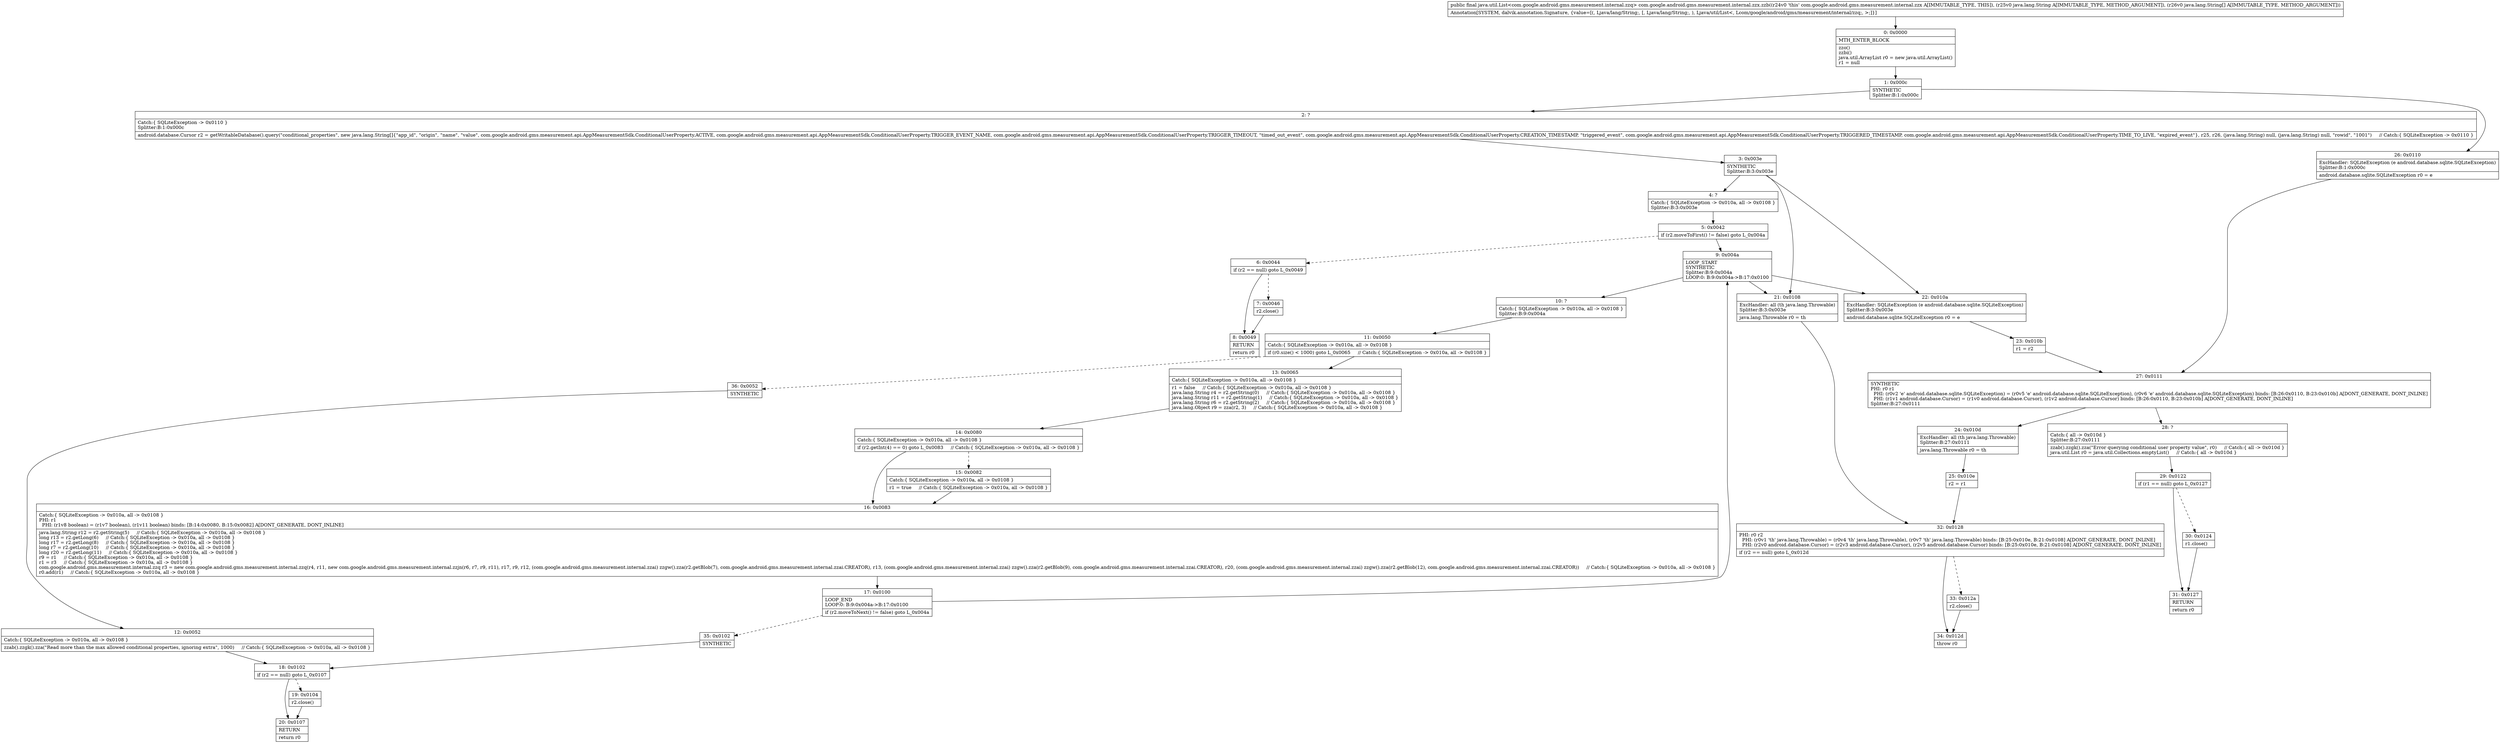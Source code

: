 digraph "CFG forcom.google.android.gms.measurement.internal.zzx.zzb(Ljava\/lang\/String;[Ljava\/lang\/String;)Ljava\/util\/List;" {
Node_0 [shape=record,label="{0\:\ 0x0000|MTH_ENTER_BLOCK\l|zzo()\lzzbi()\ljava.util.ArrayList r0 = new java.util.ArrayList()\lr1 = null\l}"];
Node_1 [shape=record,label="{1\:\ 0x000c|SYNTHETIC\lSplitter:B:1:0x000c\l}"];
Node_2 [shape=record,label="{2\:\ ?|Catch:\{ SQLiteException \-\> 0x0110 \}\lSplitter:B:1:0x000c\l|android.database.Cursor r2 = getWritableDatabase().query(\"conditional_properties\", new java.lang.String[]\{\"app_id\", \"origin\", \"name\", \"value\", com.google.android.gms.measurement.api.AppMeasurementSdk.ConditionalUserProperty.ACTIVE, com.google.android.gms.measurement.api.AppMeasurementSdk.ConditionalUserProperty.TRIGGER_EVENT_NAME, com.google.android.gms.measurement.api.AppMeasurementSdk.ConditionalUserProperty.TRIGGER_TIMEOUT, \"timed_out_event\", com.google.android.gms.measurement.api.AppMeasurementSdk.ConditionalUserProperty.CREATION_TIMESTAMP, \"triggered_event\", com.google.android.gms.measurement.api.AppMeasurementSdk.ConditionalUserProperty.TRIGGERED_TIMESTAMP, com.google.android.gms.measurement.api.AppMeasurementSdk.ConditionalUserProperty.TIME_TO_LIVE, \"expired_event\"\}, r25, r26, (java.lang.String) null, (java.lang.String) null, \"rowid\", \"1001\")     \/\/ Catch:\{ SQLiteException \-\> 0x0110 \}\l}"];
Node_3 [shape=record,label="{3\:\ 0x003e|SYNTHETIC\lSplitter:B:3:0x003e\l}"];
Node_4 [shape=record,label="{4\:\ ?|Catch:\{ SQLiteException \-\> 0x010a, all \-\> 0x0108 \}\lSplitter:B:3:0x003e\l}"];
Node_5 [shape=record,label="{5\:\ 0x0042|if (r2.moveToFirst() != false) goto L_0x004a\l}"];
Node_6 [shape=record,label="{6\:\ 0x0044|if (r2 == null) goto L_0x0049\l}"];
Node_7 [shape=record,label="{7\:\ 0x0046|r2.close()\l}"];
Node_8 [shape=record,label="{8\:\ 0x0049|RETURN\l|return r0\l}"];
Node_9 [shape=record,label="{9\:\ 0x004a|LOOP_START\lSYNTHETIC\lSplitter:B:9:0x004a\lLOOP:0: B:9:0x004a\-\>B:17:0x0100\l}"];
Node_10 [shape=record,label="{10\:\ ?|Catch:\{ SQLiteException \-\> 0x010a, all \-\> 0x0108 \}\lSplitter:B:9:0x004a\l}"];
Node_11 [shape=record,label="{11\:\ 0x0050|Catch:\{ SQLiteException \-\> 0x010a, all \-\> 0x0108 \}\l|if (r0.size() \< 1000) goto L_0x0065     \/\/ Catch:\{ SQLiteException \-\> 0x010a, all \-\> 0x0108 \}\l}"];
Node_12 [shape=record,label="{12\:\ 0x0052|Catch:\{ SQLiteException \-\> 0x010a, all \-\> 0x0108 \}\l|zzab().zzgk().zza(\"Read more than the max allowed conditional properties, ignoring extra\", 1000)     \/\/ Catch:\{ SQLiteException \-\> 0x010a, all \-\> 0x0108 \}\l}"];
Node_13 [shape=record,label="{13\:\ 0x0065|Catch:\{ SQLiteException \-\> 0x010a, all \-\> 0x0108 \}\l|r1 = false     \/\/ Catch:\{ SQLiteException \-\> 0x010a, all \-\> 0x0108 \}\ljava.lang.String r4 = r2.getString(0)     \/\/ Catch:\{ SQLiteException \-\> 0x010a, all \-\> 0x0108 \}\ljava.lang.String r11 = r2.getString(1)     \/\/ Catch:\{ SQLiteException \-\> 0x010a, all \-\> 0x0108 \}\ljava.lang.String r6 = r2.getString(2)     \/\/ Catch:\{ SQLiteException \-\> 0x010a, all \-\> 0x0108 \}\ljava.lang.Object r9 = zza(r2, 3)     \/\/ Catch:\{ SQLiteException \-\> 0x010a, all \-\> 0x0108 \}\l}"];
Node_14 [shape=record,label="{14\:\ 0x0080|Catch:\{ SQLiteException \-\> 0x010a, all \-\> 0x0108 \}\l|if (r2.getInt(4) == 0) goto L_0x0083     \/\/ Catch:\{ SQLiteException \-\> 0x010a, all \-\> 0x0108 \}\l}"];
Node_15 [shape=record,label="{15\:\ 0x0082|Catch:\{ SQLiteException \-\> 0x010a, all \-\> 0x0108 \}\l|r1 = true     \/\/ Catch:\{ SQLiteException \-\> 0x010a, all \-\> 0x0108 \}\l}"];
Node_16 [shape=record,label="{16\:\ 0x0083|Catch:\{ SQLiteException \-\> 0x010a, all \-\> 0x0108 \}\lPHI: r1 \l  PHI: (r1v8 boolean) = (r1v7 boolean), (r1v11 boolean) binds: [B:14:0x0080, B:15:0x0082] A[DONT_GENERATE, DONT_INLINE]\l|java.lang.String r12 = r2.getString(5)     \/\/ Catch:\{ SQLiteException \-\> 0x010a, all \-\> 0x0108 \}\llong r13 = r2.getLong(6)     \/\/ Catch:\{ SQLiteException \-\> 0x010a, all \-\> 0x0108 \}\llong r17 = r2.getLong(8)     \/\/ Catch:\{ SQLiteException \-\> 0x010a, all \-\> 0x0108 \}\llong r7 = r2.getLong(10)     \/\/ Catch:\{ SQLiteException \-\> 0x010a, all \-\> 0x0108 \}\llong r20 = r2.getLong(11)     \/\/ Catch:\{ SQLiteException \-\> 0x010a, all \-\> 0x0108 \}\lr9 = r1     \/\/ Catch:\{ SQLiteException \-\> 0x010a, all \-\> 0x0108 \}\lr1 = r3     \/\/ Catch:\{ SQLiteException \-\> 0x010a, all \-\> 0x0108 \}\lcom.google.android.gms.measurement.internal.zzq r3 = new com.google.android.gms.measurement.internal.zzq(r4, r11, new com.google.android.gms.measurement.internal.zzjn(r6, r7, r9, r11), r17, r9, r12, (com.google.android.gms.measurement.internal.zzai) zzgw().zza(r2.getBlob(7), com.google.android.gms.measurement.internal.zzai.CREATOR), r13, (com.google.android.gms.measurement.internal.zzai) zzgw().zza(r2.getBlob(9), com.google.android.gms.measurement.internal.zzai.CREATOR), r20, (com.google.android.gms.measurement.internal.zzai) zzgw().zza(r2.getBlob(12), com.google.android.gms.measurement.internal.zzai.CREATOR))     \/\/ Catch:\{ SQLiteException \-\> 0x010a, all \-\> 0x0108 \}\lr0.add(r1)     \/\/ Catch:\{ SQLiteException \-\> 0x010a, all \-\> 0x0108 \}\l}"];
Node_17 [shape=record,label="{17\:\ 0x0100|LOOP_END\lLOOP:0: B:9:0x004a\-\>B:17:0x0100\l|if (r2.moveToNext() != false) goto L_0x004a\l}"];
Node_18 [shape=record,label="{18\:\ 0x0102|if (r2 == null) goto L_0x0107\l}"];
Node_19 [shape=record,label="{19\:\ 0x0104|r2.close()\l}"];
Node_20 [shape=record,label="{20\:\ 0x0107|RETURN\l|return r0\l}"];
Node_21 [shape=record,label="{21\:\ 0x0108|ExcHandler: all (th java.lang.Throwable)\lSplitter:B:3:0x003e\l|java.lang.Throwable r0 = th\l}"];
Node_22 [shape=record,label="{22\:\ 0x010a|ExcHandler: SQLiteException (e android.database.sqlite.SQLiteException)\lSplitter:B:3:0x003e\l|android.database.sqlite.SQLiteException r0 = e\l}"];
Node_23 [shape=record,label="{23\:\ 0x010b|r1 = r2\l}"];
Node_24 [shape=record,label="{24\:\ 0x010d|ExcHandler: all (th java.lang.Throwable)\lSplitter:B:27:0x0111\l|java.lang.Throwable r0 = th\l}"];
Node_25 [shape=record,label="{25\:\ 0x010e|r2 = r1\l}"];
Node_26 [shape=record,label="{26\:\ 0x0110|ExcHandler: SQLiteException (e android.database.sqlite.SQLiteException)\lSplitter:B:1:0x000c\l|android.database.sqlite.SQLiteException r0 = e\l}"];
Node_27 [shape=record,label="{27\:\ 0x0111|SYNTHETIC\lPHI: r0 r1 \l  PHI: (r0v2 'e' android.database.sqlite.SQLiteException) = (r0v5 'e' android.database.sqlite.SQLiteException), (r0v6 'e' android.database.sqlite.SQLiteException) binds: [B:26:0x0110, B:23:0x010b] A[DONT_GENERATE, DONT_INLINE]\l  PHI: (r1v1 android.database.Cursor) = (r1v0 android.database.Cursor), (r1v2 android.database.Cursor) binds: [B:26:0x0110, B:23:0x010b] A[DONT_GENERATE, DONT_INLINE]\lSplitter:B:27:0x0111\l}"];
Node_28 [shape=record,label="{28\:\ ?|Catch:\{ all \-\> 0x010d \}\lSplitter:B:27:0x0111\l|zzab().zzgk().zza(\"Error querying conditional user property value\", r0)     \/\/ Catch:\{ all \-\> 0x010d \}\ljava.util.List r0 = java.util.Collections.emptyList()     \/\/ Catch:\{ all \-\> 0x010d \}\l}"];
Node_29 [shape=record,label="{29\:\ 0x0122|if (r1 == null) goto L_0x0127\l}"];
Node_30 [shape=record,label="{30\:\ 0x0124|r1.close()\l}"];
Node_31 [shape=record,label="{31\:\ 0x0127|RETURN\l|return r0\l}"];
Node_32 [shape=record,label="{32\:\ 0x0128|PHI: r0 r2 \l  PHI: (r0v1 'th' java.lang.Throwable) = (r0v4 'th' java.lang.Throwable), (r0v7 'th' java.lang.Throwable) binds: [B:25:0x010e, B:21:0x0108] A[DONT_GENERATE, DONT_INLINE]\l  PHI: (r2v0 android.database.Cursor) = (r2v3 android.database.Cursor), (r2v5 android.database.Cursor) binds: [B:25:0x010e, B:21:0x0108] A[DONT_GENERATE, DONT_INLINE]\l|if (r2 == null) goto L_0x012d\l}"];
Node_33 [shape=record,label="{33\:\ 0x012a|r2.close()\l}"];
Node_34 [shape=record,label="{34\:\ 0x012d|throw r0\l}"];
Node_35 [shape=record,label="{35\:\ 0x0102|SYNTHETIC\l}"];
Node_36 [shape=record,label="{36\:\ 0x0052|SYNTHETIC\l}"];
MethodNode[shape=record,label="{public final java.util.List\<com.google.android.gms.measurement.internal.zzq\> com.google.android.gms.measurement.internal.zzx.zzb((r24v0 'this' com.google.android.gms.measurement.internal.zzx A[IMMUTABLE_TYPE, THIS]), (r25v0 java.lang.String A[IMMUTABLE_TYPE, METHOD_ARGUMENT]), (r26v0 java.lang.String[] A[IMMUTABLE_TYPE, METHOD_ARGUMENT]))  | Annotation[SYSTEM, dalvik.annotation.Signature, \{value=[(, Ljava\/lang\/String;, [, Ljava\/lang\/String;, ), Ljava\/util\/List\<, Lcom\/google\/android\/gms\/measurement\/internal\/zzq;, \>;]\}]\l}"];
MethodNode -> Node_0;
Node_0 -> Node_1;
Node_1 -> Node_2;
Node_1 -> Node_26;
Node_2 -> Node_3;
Node_3 -> Node_4;
Node_3 -> Node_22;
Node_3 -> Node_21;
Node_4 -> Node_5;
Node_5 -> Node_6[style=dashed];
Node_5 -> Node_9;
Node_6 -> Node_7[style=dashed];
Node_6 -> Node_8;
Node_7 -> Node_8;
Node_9 -> Node_10;
Node_9 -> Node_22;
Node_9 -> Node_21;
Node_10 -> Node_11;
Node_11 -> Node_13;
Node_11 -> Node_36[style=dashed];
Node_12 -> Node_18;
Node_13 -> Node_14;
Node_14 -> Node_15[style=dashed];
Node_14 -> Node_16;
Node_15 -> Node_16;
Node_16 -> Node_17;
Node_17 -> Node_9;
Node_17 -> Node_35[style=dashed];
Node_18 -> Node_19[style=dashed];
Node_18 -> Node_20;
Node_19 -> Node_20;
Node_21 -> Node_32;
Node_22 -> Node_23;
Node_23 -> Node_27;
Node_24 -> Node_25;
Node_25 -> Node_32;
Node_26 -> Node_27;
Node_27 -> Node_28;
Node_27 -> Node_24;
Node_28 -> Node_29;
Node_29 -> Node_30[style=dashed];
Node_29 -> Node_31;
Node_30 -> Node_31;
Node_32 -> Node_33[style=dashed];
Node_32 -> Node_34;
Node_33 -> Node_34;
Node_35 -> Node_18;
Node_36 -> Node_12;
}

